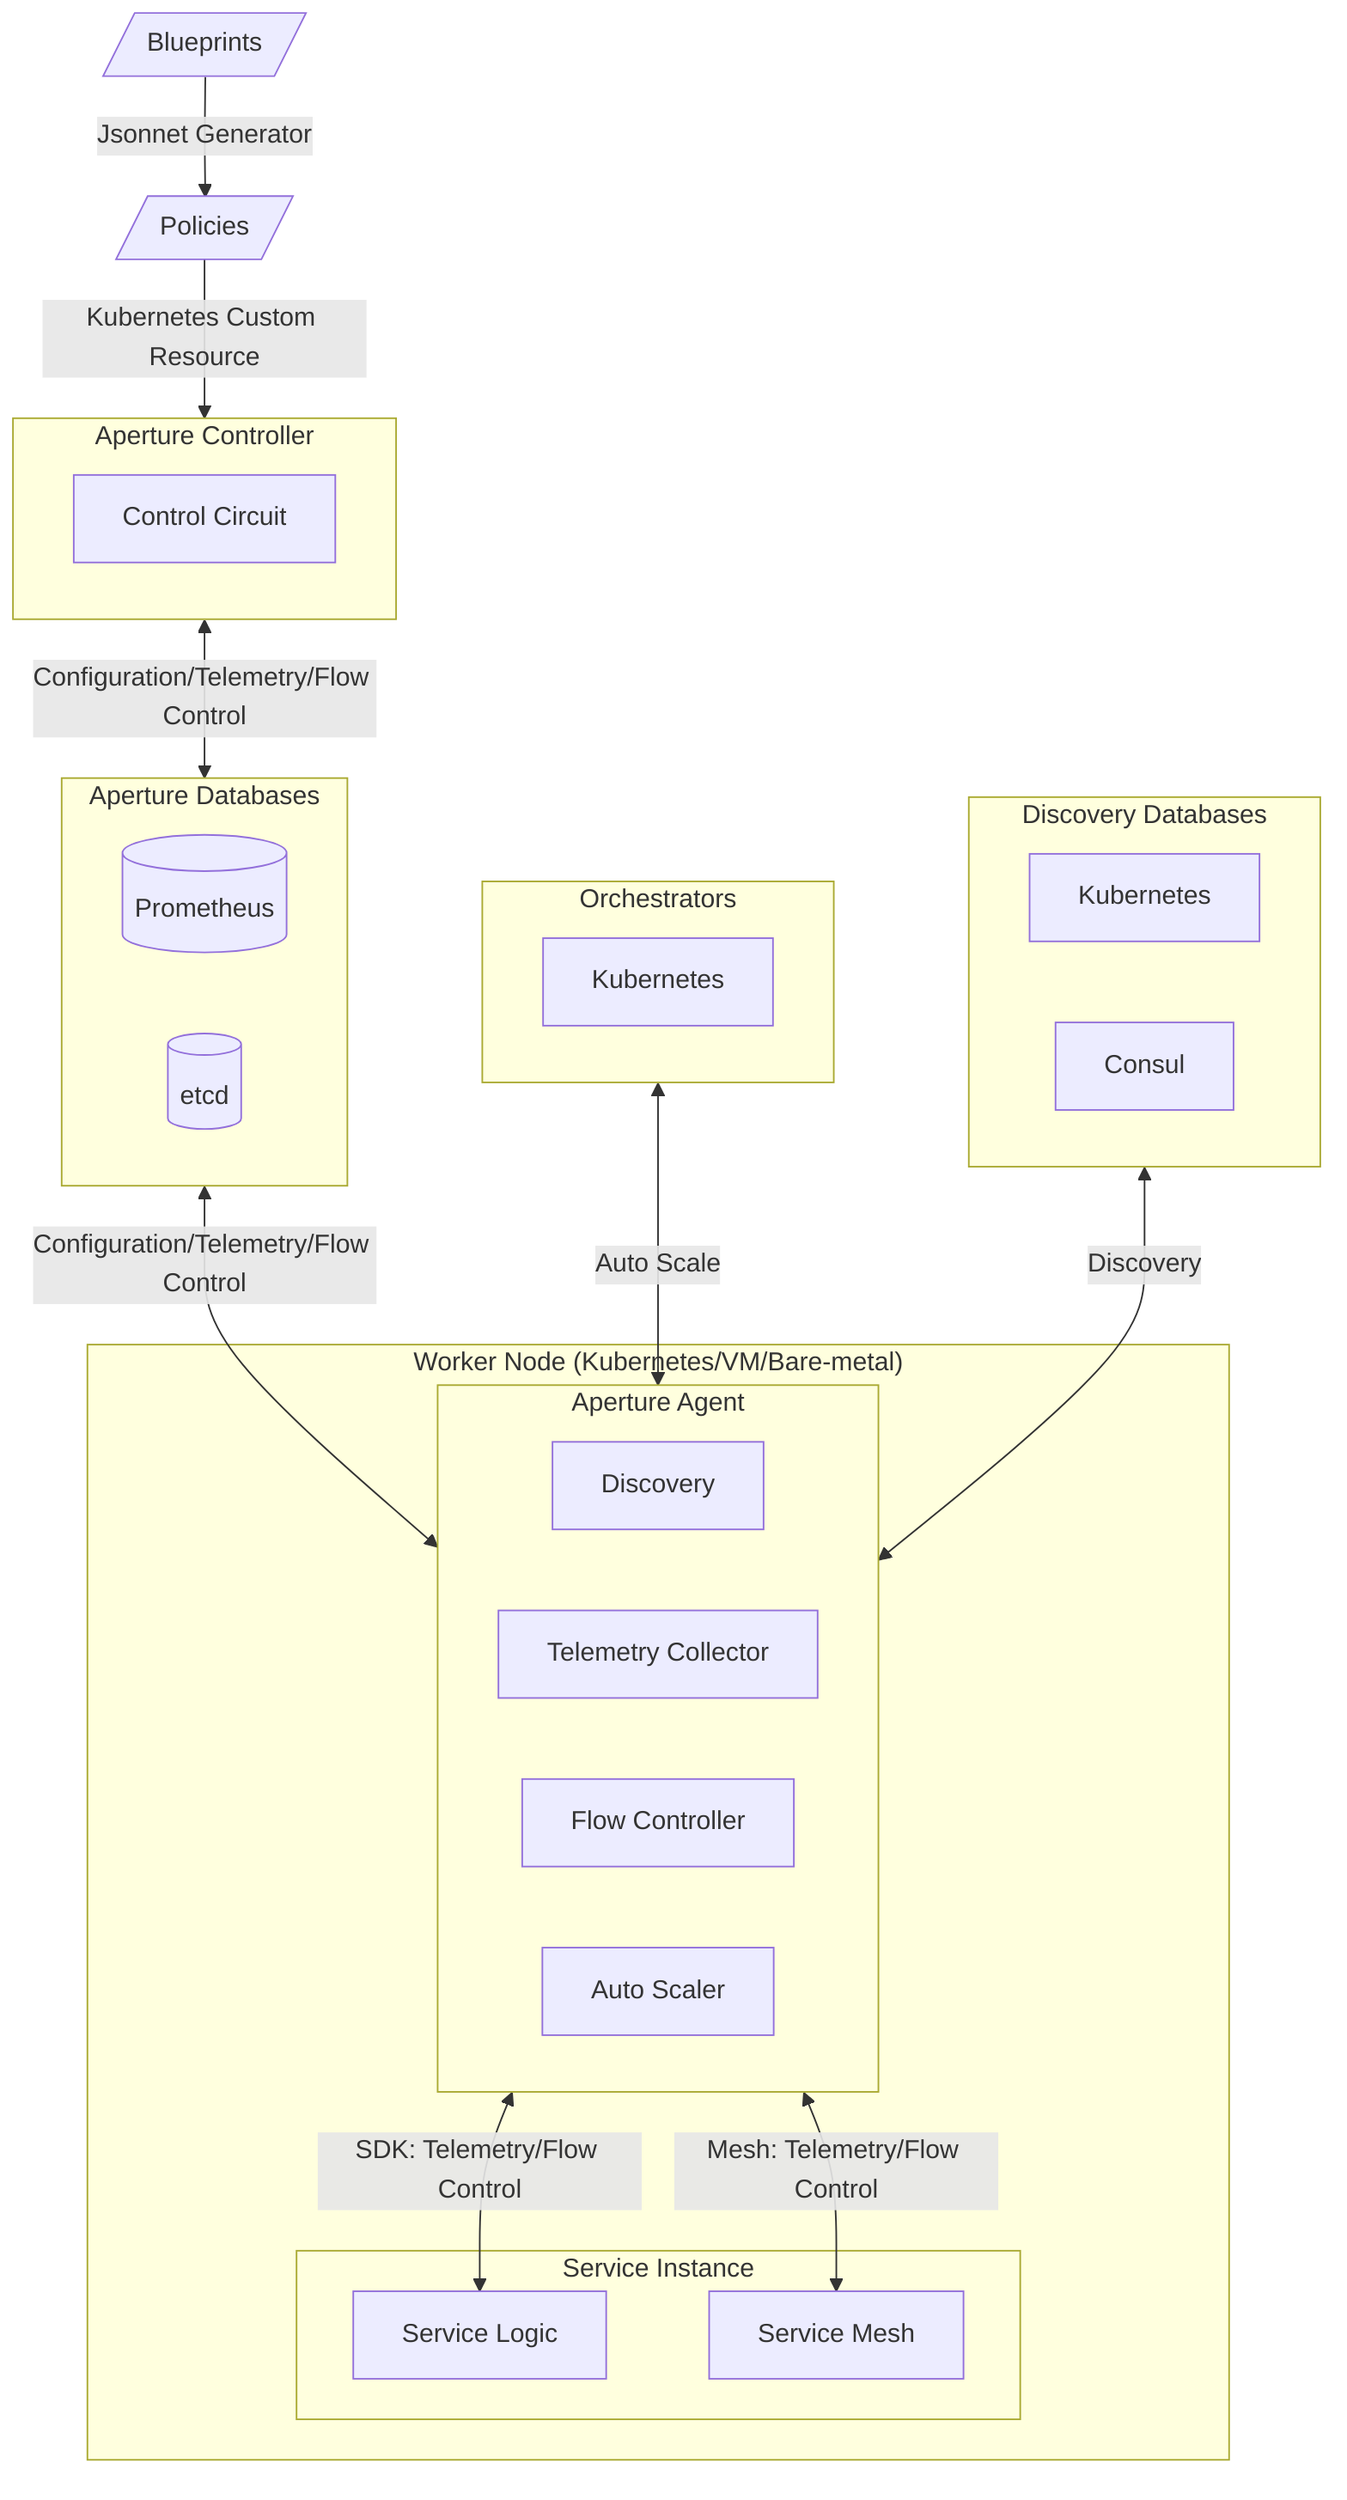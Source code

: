%% name: architecture_simple
flowchart TD
    blueprints[/"Blueprints"/]
    policies[/"Policies"/]
    subgraph controller["Aperture Controller"]
        circuit["Control Circuit"]
    end
    subgraph databases["Aperture Databases"]
      prometheus[("Prometheus")]
      etcd[("etcd")]
    end
    subgraph worker["Worker Node (Kubernetes/VM/Bare-metal)"]
      subgraph agent["Aperture Agent"]
          discovery["Discovery"]
          telemetry["Telemetry Collector"]
          flowcontrol["Flow Controller"]
          autoscaler["Auto Scaler"]
      end
      subgraph serviceinstance["Service Instance"]
        servicelogic["Service Logic"]
        servicemesh["Service Mesh"]
      end
    end
    subgraph discoverydb["Discovery Databases"]
      k8sdiscovery["Kubernetes"]
      consul["Consul"]
    end
    subgraph orchestrators["Orchestrators"]
      k8s["Kubernetes"]
    end
    blueprints --> |Jsonnet Generator| policies
    policies --> |Kubernetes Custom Resource| controller
    controller<--> |Configuration/Telemetry/Flow Control| databases
    databases<-->|Configuration/Telemetry/Flow Control|agent
    agent <-->|SDK: Telemetry/Flow Control| servicelogic
    agent <-->|Mesh: Telemetry/Flow Control| servicemesh
    orchestrators <-->|Auto Scale| agent
    discoverydb <-->|Discovery| agent